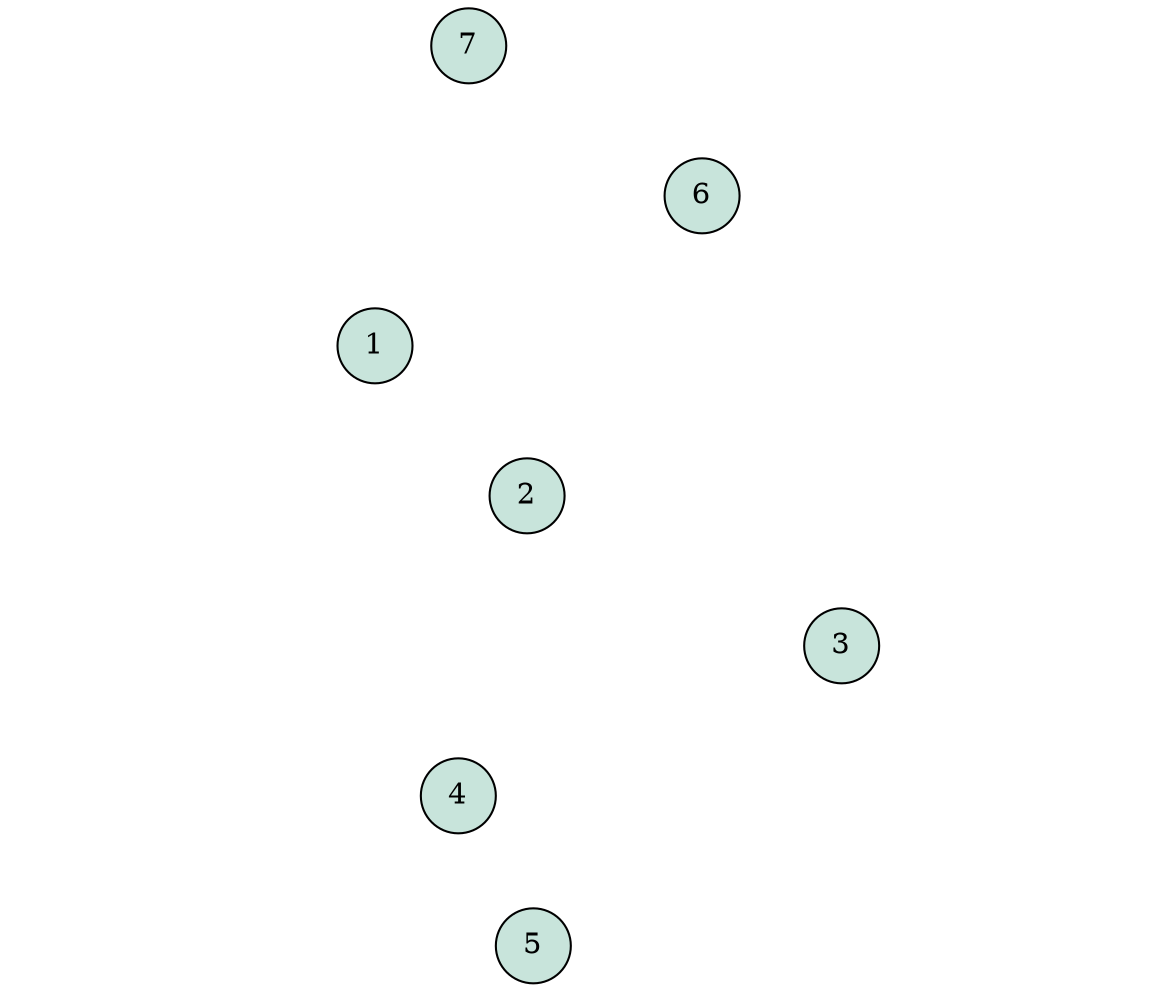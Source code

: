 graph {
    scale=0.5

    node [shape=circle style=filled fillcolor="#99ccbb88"]

    c7 [label="7"]
    c6 [label="6"]
    c5 [label="5"]
    c4 [label="4"]
    c3 [label="3"]
    c2 [label="2"]
    c1 [label="1"]

    edge [style=invis]
    {c1 c2 c3 c4 c5 c6 c7} -- {c1 c2 c3 c4 c5 c6 c7}
}
